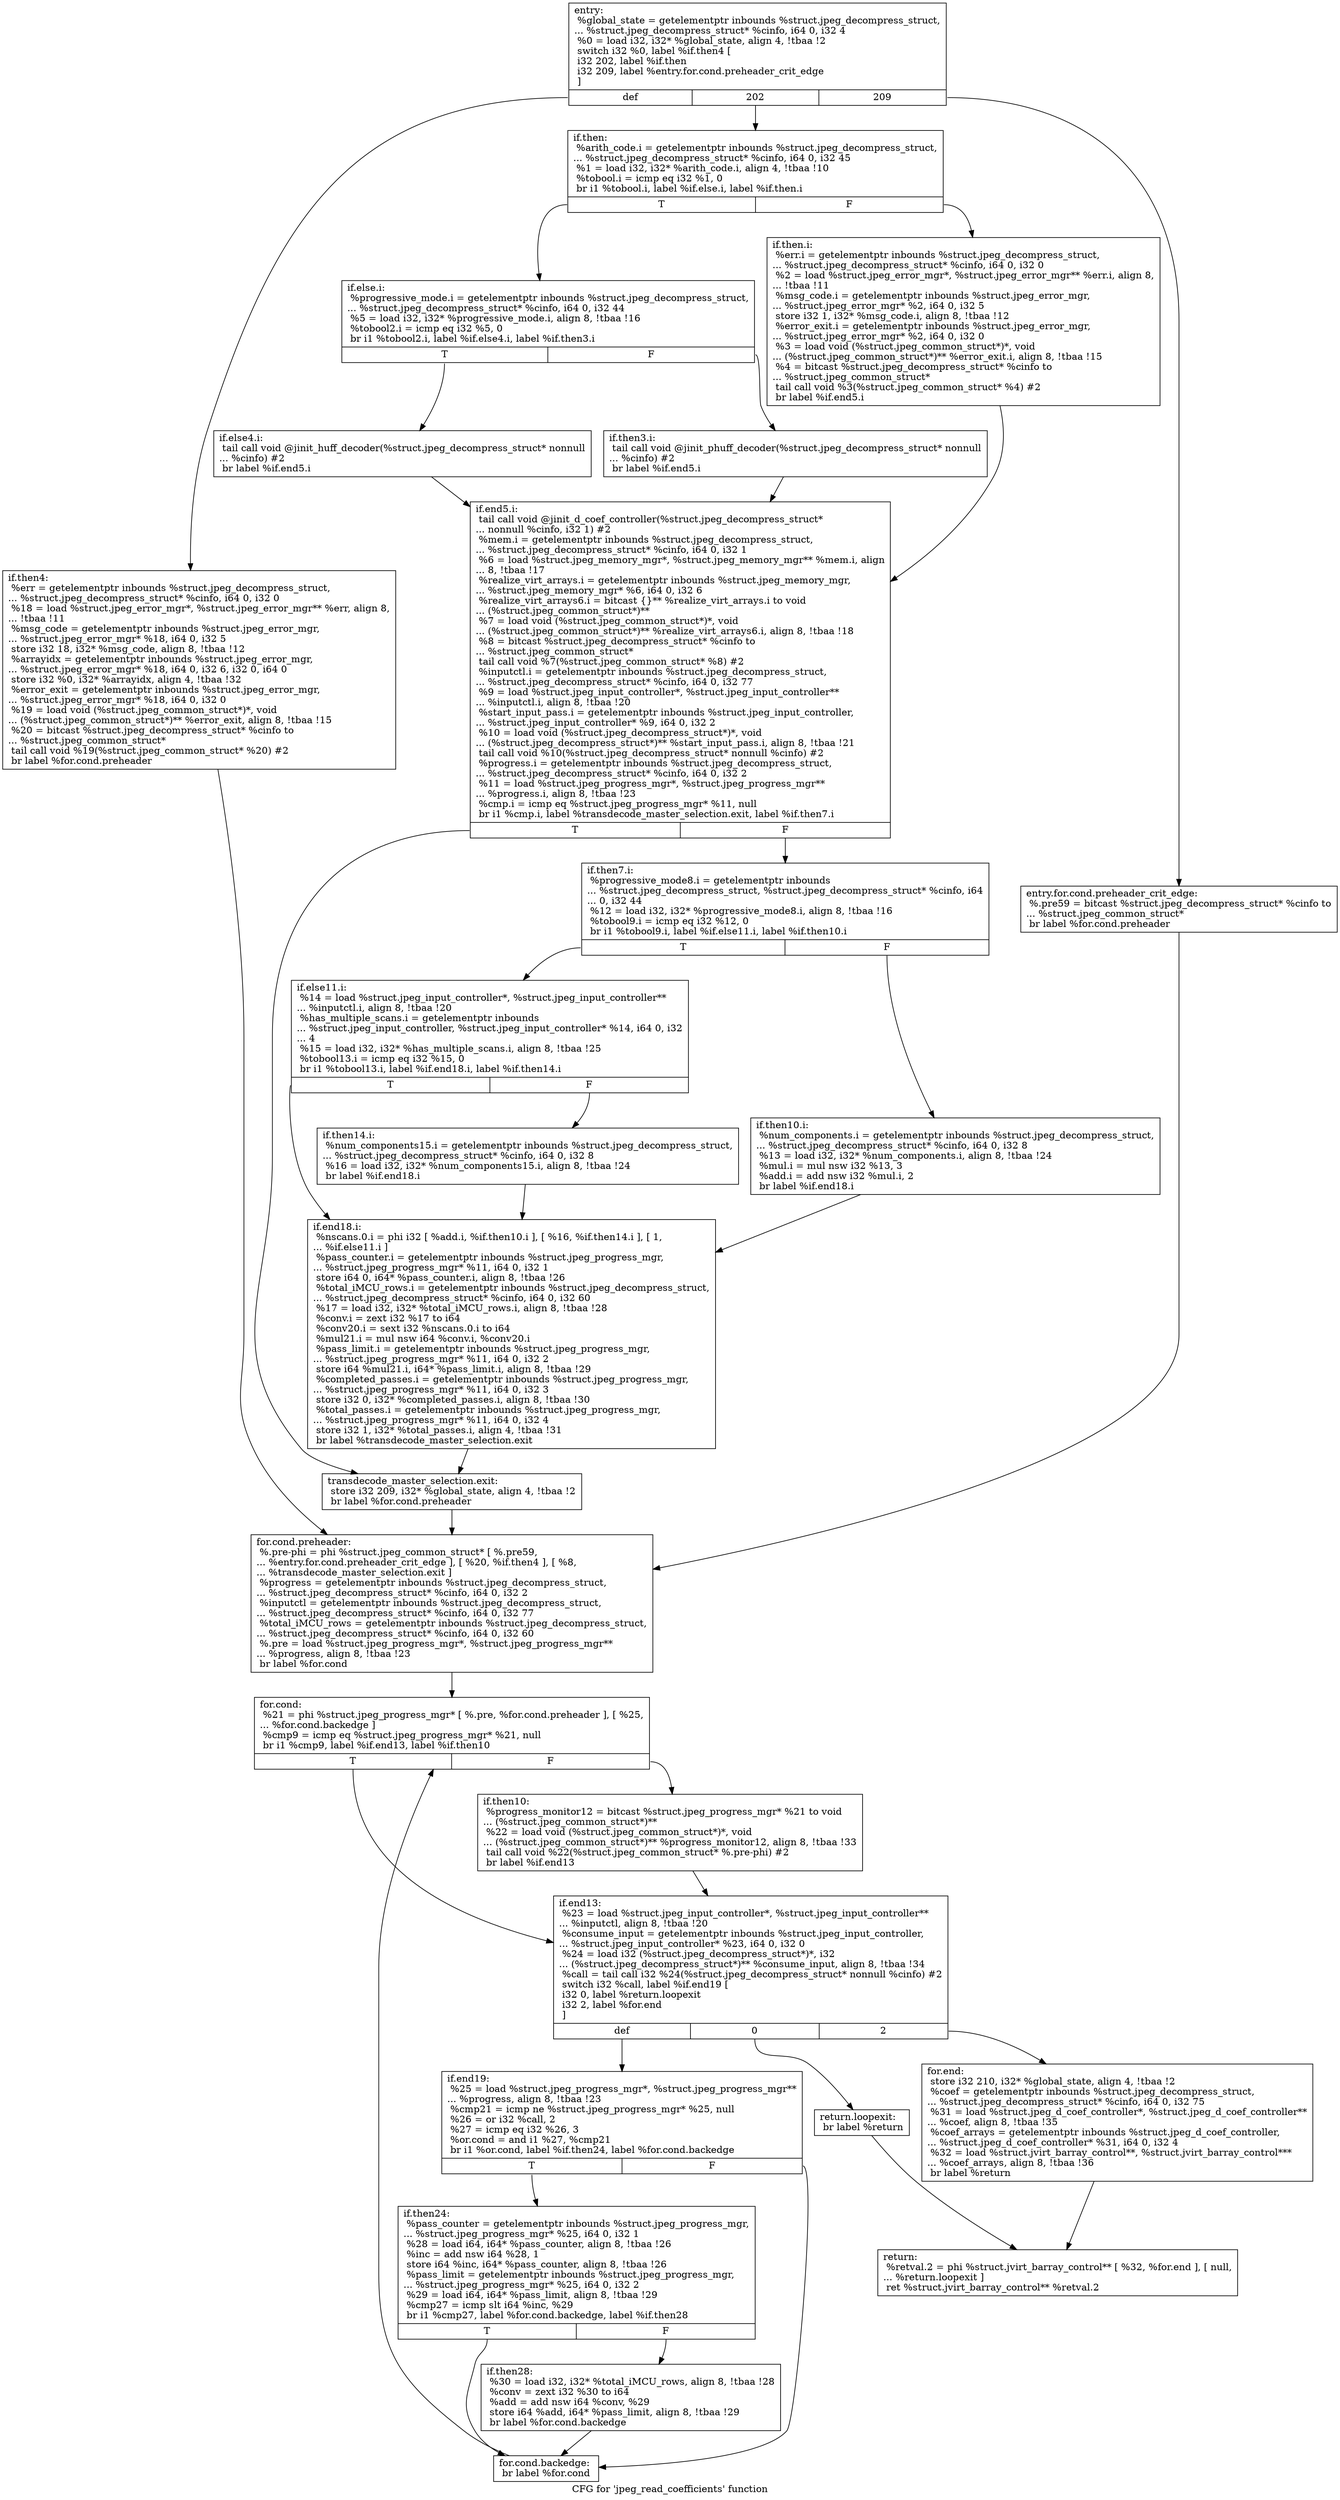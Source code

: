 digraph "CFG for 'jpeg_read_coefficients' function" {
	label="CFG for 'jpeg_read_coefficients' function";

	Node0x6a1e4c0 [shape=record,label="{entry:\l  %global_state = getelementptr inbounds %struct.jpeg_decompress_struct,\l... %struct.jpeg_decompress_struct* %cinfo, i64 0, i32 4\l  %0 = load i32, i32* %global_state, align 4, !tbaa !2\l  switch i32 %0, label %if.then4 [\l    i32 202, label %if.then\l    i32 209, label %entry.for.cond.preheader_crit_edge\l  ]\l|{<s0>def|<s1>202|<s2>209}}"];
	Node0x6a1e4c0:s0 -> Node0x6a1fde0;
	Node0x6a1e4c0:s1 -> Node0x6a1ff00;
	Node0x6a1e4c0:s2 -> Node0x6a20040;
	Node0x6a20040 [shape=record,label="{entry.for.cond.preheader_crit_edge:               \l  %.pre59 = bitcast %struct.jpeg_decompress_struct* %cinfo to\l... %struct.jpeg_common_struct*\l  br label %for.cond.preheader\l}"];
	Node0x6a20040 -> Node0x6a20280;
	Node0x6a1ff00 [shape=record,label="{if.then:                                          \l  %arith_code.i = getelementptr inbounds %struct.jpeg_decompress_struct,\l... %struct.jpeg_decompress_struct* %cinfo, i64 0, i32 45\l  %1 = load i32, i32* %arith_code.i, align 4, !tbaa !10\l  %tobool.i = icmp eq i32 %1, 0\l  br i1 %tobool.i, label %if.else.i, label %if.then.i\l|{<s0>T|<s1>F}}"];
	Node0x6a1ff00:s0 -> Node0x6a206d0;
	Node0x6a1ff00:s1 -> Node0x6a207b0;
	Node0x6a207b0 [shape=record,label="{if.then.i:                                        \l  %err.i = getelementptr inbounds %struct.jpeg_decompress_struct,\l... %struct.jpeg_decompress_struct* %cinfo, i64 0, i32 0\l  %2 = load %struct.jpeg_error_mgr*, %struct.jpeg_error_mgr** %err.i, align 8,\l... !tbaa !11\l  %msg_code.i = getelementptr inbounds %struct.jpeg_error_mgr,\l... %struct.jpeg_error_mgr* %2, i64 0, i32 5\l  store i32 1, i32* %msg_code.i, align 8, !tbaa !12\l  %error_exit.i = getelementptr inbounds %struct.jpeg_error_mgr,\l... %struct.jpeg_error_mgr* %2, i64 0, i32 0\l  %3 = load void (%struct.jpeg_common_struct*)*, void\l... (%struct.jpeg_common_struct*)** %error_exit.i, align 8, !tbaa !15\l  %4 = bitcast %struct.jpeg_decompress_struct* %cinfo to\l... %struct.jpeg_common_struct*\l  tail call void %3(%struct.jpeg_common_struct* %4) #2\l  br label %if.end5.i\l}"];
	Node0x6a207b0 -> Node0x6a21300;
	Node0x6a206d0 [shape=record,label="{if.else.i:                                        \l  %progressive_mode.i = getelementptr inbounds %struct.jpeg_decompress_struct,\l... %struct.jpeg_decompress_struct* %cinfo, i64 0, i32 44\l  %5 = load i32, i32* %progressive_mode.i, align 8, !tbaa !16\l  %tobool2.i = icmp eq i32 %5, 0\l  br i1 %tobool2.i, label %if.else4.i, label %if.then3.i\l|{<s0>T|<s1>F}}"];
	Node0x6a206d0:s0 -> Node0x6a21700;
	Node0x6a206d0:s1 -> Node0x6a217e0;
	Node0x6a217e0 [shape=record,label="{if.then3.i:                                       \l  tail call void @jinit_phuff_decoder(%struct.jpeg_decompress_struct* nonnull\l... %cinfo) #2\l  br label %if.end5.i\l}"];
	Node0x6a217e0 -> Node0x6a21300;
	Node0x6a21700 [shape=record,label="{if.else4.i:                                       \l  tail call void @jinit_huff_decoder(%struct.jpeg_decompress_struct* nonnull\l... %cinfo) #2\l  br label %if.end5.i\l}"];
	Node0x6a21700 -> Node0x6a21300;
	Node0x6a21300 [shape=record,label="{if.end5.i:                                        \l  tail call void @jinit_d_coef_controller(%struct.jpeg_decompress_struct*\l... nonnull %cinfo, i32 1) #2\l  %mem.i = getelementptr inbounds %struct.jpeg_decompress_struct,\l... %struct.jpeg_decompress_struct* %cinfo, i64 0, i32 1\l  %6 = load %struct.jpeg_memory_mgr*, %struct.jpeg_memory_mgr** %mem.i, align\l... 8, !tbaa !17\l  %realize_virt_arrays.i = getelementptr inbounds %struct.jpeg_memory_mgr,\l... %struct.jpeg_memory_mgr* %6, i64 0, i32 6\l  %realize_virt_arrays6.i = bitcast \{\}** %realize_virt_arrays.i to void\l... (%struct.jpeg_common_struct*)**\l  %7 = load void (%struct.jpeg_common_struct*)*, void\l... (%struct.jpeg_common_struct*)** %realize_virt_arrays6.i, align 8, !tbaa !18\l  %8 = bitcast %struct.jpeg_decompress_struct* %cinfo to\l... %struct.jpeg_common_struct*\l  tail call void %7(%struct.jpeg_common_struct* %8) #2\l  %inputctl.i = getelementptr inbounds %struct.jpeg_decompress_struct,\l... %struct.jpeg_decompress_struct* %cinfo, i64 0, i32 77\l  %9 = load %struct.jpeg_input_controller*, %struct.jpeg_input_controller**\l... %inputctl.i, align 8, !tbaa !20\l  %start_input_pass.i = getelementptr inbounds %struct.jpeg_input_controller,\l... %struct.jpeg_input_controller* %9, i64 0, i32 2\l  %10 = load void (%struct.jpeg_decompress_struct*)*, void\l... (%struct.jpeg_decompress_struct*)** %start_input_pass.i, align 8, !tbaa !21\l  tail call void %10(%struct.jpeg_decompress_struct* nonnull %cinfo) #2\l  %progress.i = getelementptr inbounds %struct.jpeg_decompress_struct,\l... %struct.jpeg_decompress_struct* %cinfo, i64 0, i32 2\l  %11 = load %struct.jpeg_progress_mgr*, %struct.jpeg_progress_mgr**\l... %progress.i, align 8, !tbaa !23\l  %cmp.i = icmp eq %struct.jpeg_progress_mgr* %11, null\l  br i1 %cmp.i, label %transdecode_master_selection.exit, label %if.then7.i\l|{<s0>T|<s1>F}}"];
	Node0x6a21300:s0 -> Node0x6a237a0;
	Node0x6a21300:s1 -> Node0x6a238c0;
	Node0x6a238c0 [shape=record,label="{if.then7.i:                                       \l  %progressive_mode8.i = getelementptr inbounds\l... %struct.jpeg_decompress_struct, %struct.jpeg_decompress_struct* %cinfo, i64\l... 0, i32 44\l  %12 = load i32, i32* %progressive_mode8.i, align 8, !tbaa !16\l  %tobool9.i = icmp eq i32 %12, 0\l  br i1 %tobool9.i, label %if.else11.i, label %if.then10.i\l|{<s0>T|<s1>F}}"];
	Node0x6a238c0:s0 -> Node0x6a24190;
	Node0x6a238c0:s1 -> Node0x6a24270;
	Node0x6a24270 [shape=record,label="{if.then10.i:                                      \l  %num_components.i = getelementptr inbounds %struct.jpeg_decompress_struct,\l... %struct.jpeg_decompress_struct* %cinfo, i64 0, i32 8\l  %13 = load i32, i32* %num_components.i, align 8, !tbaa !24\l  %mul.i = mul nsw i32 %13, 3\l  %add.i = add nsw i32 %mul.i, 2\l  br label %if.end18.i\l}"];
	Node0x6a24270 -> Node0x6a247d0;
	Node0x6a24190 [shape=record,label="{if.else11.i:                                      \l  %14 = load %struct.jpeg_input_controller*, %struct.jpeg_input_controller**\l... %inputctl.i, align 8, !tbaa !20\l  %has_multiple_scans.i = getelementptr inbounds\l... %struct.jpeg_input_controller, %struct.jpeg_input_controller* %14, i64 0, i32\l... 4\l  %15 = load i32, i32* %has_multiple_scans.i, align 8, !tbaa !25\l  %tobool13.i = icmp eq i32 %15, 0\l  br i1 %tobool13.i, label %if.end18.i, label %if.then14.i\l|{<s0>T|<s1>F}}"];
	Node0x6a24190:s0 -> Node0x6a247d0;
	Node0x6a24190:s1 -> Node0x6a25200;
	Node0x6a25200 [shape=record,label="{if.then14.i:                                      \l  %num_components15.i = getelementptr inbounds %struct.jpeg_decompress_struct,\l... %struct.jpeg_decompress_struct* %cinfo, i64 0, i32 8\l  %16 = load i32, i32* %num_components15.i, align 8, !tbaa !24\l  br label %if.end18.i\l}"];
	Node0x6a25200 -> Node0x6a247d0;
	Node0x6a247d0 [shape=record,label="{if.end18.i:                                       \l  %nscans.0.i = phi i32 [ %add.i, %if.then10.i ], [ %16, %if.then14.i ], [ 1,\l... %if.else11.i ]\l  %pass_counter.i = getelementptr inbounds %struct.jpeg_progress_mgr,\l... %struct.jpeg_progress_mgr* %11, i64 0, i32 1\l  store i64 0, i64* %pass_counter.i, align 8, !tbaa !26\l  %total_iMCU_rows.i = getelementptr inbounds %struct.jpeg_decompress_struct,\l... %struct.jpeg_decompress_struct* %cinfo, i64 0, i32 60\l  %17 = load i32, i32* %total_iMCU_rows.i, align 8, !tbaa !28\l  %conv.i = zext i32 %17 to i64\l  %conv20.i = sext i32 %nscans.0.i to i64\l  %mul21.i = mul nsw i64 %conv.i, %conv20.i\l  %pass_limit.i = getelementptr inbounds %struct.jpeg_progress_mgr,\l... %struct.jpeg_progress_mgr* %11, i64 0, i32 2\l  store i64 %mul21.i, i64* %pass_limit.i, align 8, !tbaa !29\l  %completed_passes.i = getelementptr inbounds %struct.jpeg_progress_mgr,\l... %struct.jpeg_progress_mgr* %11, i64 0, i32 3\l  store i32 0, i32* %completed_passes.i, align 8, !tbaa !30\l  %total_passes.i = getelementptr inbounds %struct.jpeg_progress_mgr,\l... %struct.jpeg_progress_mgr* %11, i64 0, i32 4\l  store i32 1, i32* %total_passes.i, align 4, !tbaa !31\l  br label %transdecode_master_selection.exit\l}"];
	Node0x6a247d0 -> Node0x6a237a0;
	Node0x6a237a0 [shape=record,label="{transdecode_master_selection.exit:                \l  store i32 209, i32* %global_state, align 4, !tbaa !2\l  br label %for.cond.preheader\l}"];
	Node0x6a237a0 -> Node0x6a20280;
	Node0x6a1fde0 [shape=record,label="{if.then4:                                         \l  %err = getelementptr inbounds %struct.jpeg_decompress_struct,\l... %struct.jpeg_decompress_struct* %cinfo, i64 0, i32 0\l  %18 = load %struct.jpeg_error_mgr*, %struct.jpeg_error_mgr** %err, align 8,\l... !tbaa !11\l  %msg_code = getelementptr inbounds %struct.jpeg_error_mgr,\l... %struct.jpeg_error_mgr* %18, i64 0, i32 5\l  store i32 18, i32* %msg_code, align 8, !tbaa !12\l  %arrayidx = getelementptr inbounds %struct.jpeg_error_mgr,\l... %struct.jpeg_error_mgr* %18, i64 0, i32 6, i32 0, i64 0\l  store i32 %0, i32* %arrayidx, align 4, !tbaa !32\l  %error_exit = getelementptr inbounds %struct.jpeg_error_mgr,\l... %struct.jpeg_error_mgr* %18, i64 0, i32 0\l  %19 = load void (%struct.jpeg_common_struct*)*, void\l... (%struct.jpeg_common_struct*)** %error_exit, align 8, !tbaa !15\l  %20 = bitcast %struct.jpeg_decompress_struct* %cinfo to\l... %struct.jpeg_common_struct*\l  tail call void %19(%struct.jpeg_common_struct* %20) #2\l  br label %for.cond.preheader\l}"];
	Node0x6a1fde0 -> Node0x6a20280;
	Node0x6a20280 [shape=record,label="{for.cond.preheader:                               \l  %.pre-phi = phi %struct.jpeg_common_struct* [ %.pre59,\l... %entry.for.cond.preheader_crit_edge ], [ %20, %if.then4 ], [ %8,\l... %transdecode_master_selection.exit ]\l  %progress = getelementptr inbounds %struct.jpeg_decompress_struct,\l... %struct.jpeg_decompress_struct* %cinfo, i64 0, i32 2\l  %inputctl = getelementptr inbounds %struct.jpeg_decompress_struct,\l... %struct.jpeg_decompress_struct* %cinfo, i64 0, i32 77\l  %total_iMCU_rows = getelementptr inbounds %struct.jpeg_decompress_struct,\l... %struct.jpeg_decompress_struct* %cinfo, i64 0, i32 60\l  %.pre = load %struct.jpeg_progress_mgr*, %struct.jpeg_progress_mgr**\l... %progress, align 8, !tbaa !23\l  br label %for.cond\l}"];
	Node0x6a20280 -> Node0x6a29bb0;
	Node0x6a29bb0 [shape=record,label="{for.cond:                                         \l  %21 = phi %struct.jpeg_progress_mgr* [ %.pre, %for.cond.preheader ], [ %25,\l... %for.cond.backedge ]\l  %cmp9 = icmp eq %struct.jpeg_progress_mgr* %21, null\l  br i1 %cmp9, label %if.end13, label %if.then10\l|{<s0>T|<s1>F}}"];
	Node0x6a29bb0:s0 -> Node0x6a29f40;
	Node0x6a29bb0:s1 -> Node0x6a29ff0;
	Node0x6a29ff0 [shape=record,label="{if.then10:                                        \l  %progress_monitor12 = bitcast %struct.jpeg_progress_mgr* %21 to void\l... (%struct.jpeg_common_struct*)**\l  %22 = load void (%struct.jpeg_common_struct*)*, void\l... (%struct.jpeg_common_struct*)** %progress_monitor12, align 8, !tbaa !33\l  tail call void %22(%struct.jpeg_common_struct* %.pre-phi) #2\l  br label %if.end13\l}"];
	Node0x6a29ff0 -> Node0x6a29f40;
	Node0x6a29f40 [shape=record,label="{if.end13:                                         \l  %23 = load %struct.jpeg_input_controller*, %struct.jpeg_input_controller**\l... %inputctl, align 8, !tbaa !20\l  %consume_input = getelementptr inbounds %struct.jpeg_input_controller,\l... %struct.jpeg_input_controller* %23, i64 0, i32 0\l  %24 = load i32 (%struct.jpeg_decompress_struct*)*, i32\l... (%struct.jpeg_decompress_struct*)** %consume_input, align 8, !tbaa !34\l  %call = tail call i32 %24(%struct.jpeg_decompress_struct* nonnull %cinfo) #2\l  switch i32 %call, label %if.end19 [\l    i32 0, label %return.loopexit\l    i32 2, label %for.end\l  ]\l|{<s0>def|<s1>0|<s2>2}}"];
	Node0x6a29f40:s0 -> Node0x6a2a830;
	Node0x6a29f40:s1 -> Node0x6a2a8e0;
	Node0x6a29f40:s2 -> Node0x6a2a9c0;
	Node0x6a2a830 [shape=record,label="{if.end19:                                         \l  %25 = load %struct.jpeg_progress_mgr*, %struct.jpeg_progress_mgr**\l... %progress, align 8, !tbaa !23\l  %cmp21 = icmp ne %struct.jpeg_progress_mgr* %25, null\l  %26 = or i32 %call, 2\l  %27 = icmp eq i32 %26, 3\l  %or.cond = and i1 %27, %cmp21\l  br i1 %or.cond, label %if.then24, label %for.cond.backedge\l|{<s0>T|<s1>F}}"];
	Node0x6a2a830:s0 -> Node0x6a2add0;
	Node0x6a2a830:s1 -> Node0x6a29d70;
	Node0x6a29d70 [shape=record,label="{for.cond.backedge:                                \l  br label %for.cond\l}"];
	Node0x6a29d70 -> Node0x6a29bb0;
	Node0x6a2add0 [shape=record,label="{if.then24:                                        \l  %pass_counter = getelementptr inbounds %struct.jpeg_progress_mgr,\l... %struct.jpeg_progress_mgr* %25, i64 0, i32 1\l  %28 = load i64, i64* %pass_counter, align 8, !tbaa !26\l  %inc = add nsw i64 %28, 1\l  store i64 %inc, i64* %pass_counter, align 8, !tbaa !26\l  %pass_limit = getelementptr inbounds %struct.jpeg_progress_mgr,\l... %struct.jpeg_progress_mgr* %25, i64 0, i32 2\l  %29 = load i64, i64* %pass_limit, align 8, !tbaa !29\l  %cmp27 = icmp slt i64 %inc, %29\l  br i1 %cmp27, label %for.cond.backedge, label %if.then28\l|{<s0>T|<s1>F}}"];
	Node0x6a2add0:s0 -> Node0x6a29d70;
	Node0x6a2add0:s1 -> Node0x6a2bf00;
	Node0x6a2bf00 [shape=record,label="{if.then28:                                        \l  %30 = load i32, i32* %total_iMCU_rows, align 8, !tbaa !28\l  %conv = zext i32 %30 to i64\l  %add = add nsw i64 %conv, %29\l  store i64 %add, i64* %pass_limit, align 8, !tbaa !29\l  br label %for.cond.backedge\l}"];
	Node0x6a2bf00 -> Node0x6a29d70;
	Node0x6a2a9c0 [shape=record,label="{for.end:                                          \l  store i32 210, i32* %global_state, align 4, !tbaa !2\l  %coef = getelementptr inbounds %struct.jpeg_decompress_struct,\l... %struct.jpeg_decompress_struct* %cinfo, i64 0, i32 75\l  %31 = load %struct.jpeg_d_coef_controller*, %struct.jpeg_d_coef_controller**\l... %coef, align 8, !tbaa !35\l  %coef_arrays = getelementptr inbounds %struct.jpeg_d_coef_controller,\l... %struct.jpeg_d_coef_controller* %31, i64 0, i32 4\l  %32 = load %struct.jvirt_barray_control**, %struct.jvirt_barray_control***\l... %coef_arrays, align 8, !tbaa !36\l  br label %return\l}"];
	Node0x6a2a9c0 -> Node0x6a25a50;
	Node0x6a2a8e0 [shape=record,label="{return.loopexit:                                  \l  br label %return\l}"];
	Node0x6a2a8e0 -> Node0x6a25a50;
	Node0x6a25a50 [shape=record,label="{return:                                           \l  %retval.2 = phi %struct.jvirt_barray_control** [ %32, %for.end ], [ null,\l... %return.loopexit ]\l  ret %struct.jvirt_barray_control** %retval.2\l}"];
}
